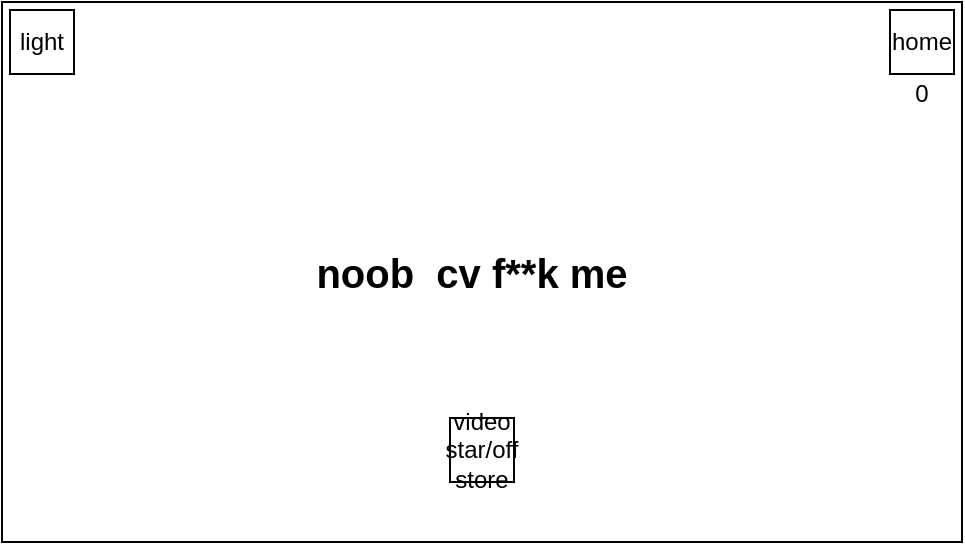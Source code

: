 <mxfile version="14.1.8" type="github">
  <diagram id="EHF9RoEMLKjq6_hwJI8f" name="Page-1">
    <mxGraphModel dx="1422" dy="763" grid="1" gridSize="10" guides="1" tooltips="1" connect="1" arrows="1" fold="1" page="1" pageScale="1" pageWidth="827" pageHeight="1169" math="0" shadow="0">
      <root>
        <mxCell id="0" />
        <mxCell id="1" parent="0" />
        <mxCell id="7luXm3dFE43Gyl8Y9zC--1" value="" style="rounded=0;whiteSpace=wrap;html=1;" vertex="1" parent="1">
          <mxGeometry width="480" height="270" as="geometry" />
        </mxCell>
        <mxCell id="7luXm3dFE43Gyl8Y9zC--2" value="light" style="whiteSpace=wrap;html=1;aspect=fixed;" vertex="1" parent="1">
          <mxGeometry x="4" y="4" width="32" height="32" as="geometry" />
        </mxCell>
        <mxCell id="7luXm3dFE43Gyl8Y9zC--3" value="home" style="whiteSpace=wrap;html=1;aspect=fixed;" vertex="1" parent="1">
          <mxGeometry x="444" y="4" width="32" height="32" as="geometry" />
        </mxCell>
        <mxCell id="7luXm3dFE43Gyl8Y9zC--4" value="0" style="text;html=1;strokeColor=none;fillColor=none;align=center;verticalAlign=middle;whiteSpace=wrap;rounded=0;" vertex="1" parent="1">
          <mxGeometry x="440" y="36" width="40" height="20" as="geometry" />
        </mxCell>
        <mxCell id="7luXm3dFE43Gyl8Y9zC--5" value="&lt;div&gt;video&lt;/div&gt;&lt;div&gt;star/off&lt;/div&gt;&lt;div&gt;store&lt;/div&gt;" style="whiteSpace=wrap;html=1;aspect=fixed;" vertex="1" parent="1">
          <mxGeometry x="224" y="208" width="32" height="32" as="geometry" />
        </mxCell>
        <mxCell id="7luXm3dFE43Gyl8Y9zC--7" value="noob&amp;nbsp; cv f**k me" style="text;html=1;strokeColor=none;fillColor=none;align=center;verticalAlign=middle;whiteSpace=wrap;rounded=0;fontSize=20;fontStyle=1" vertex="1" parent="1">
          <mxGeometry x="140" y="125" width="190" height="20" as="geometry" />
        </mxCell>
      </root>
    </mxGraphModel>
  </diagram>
</mxfile>
